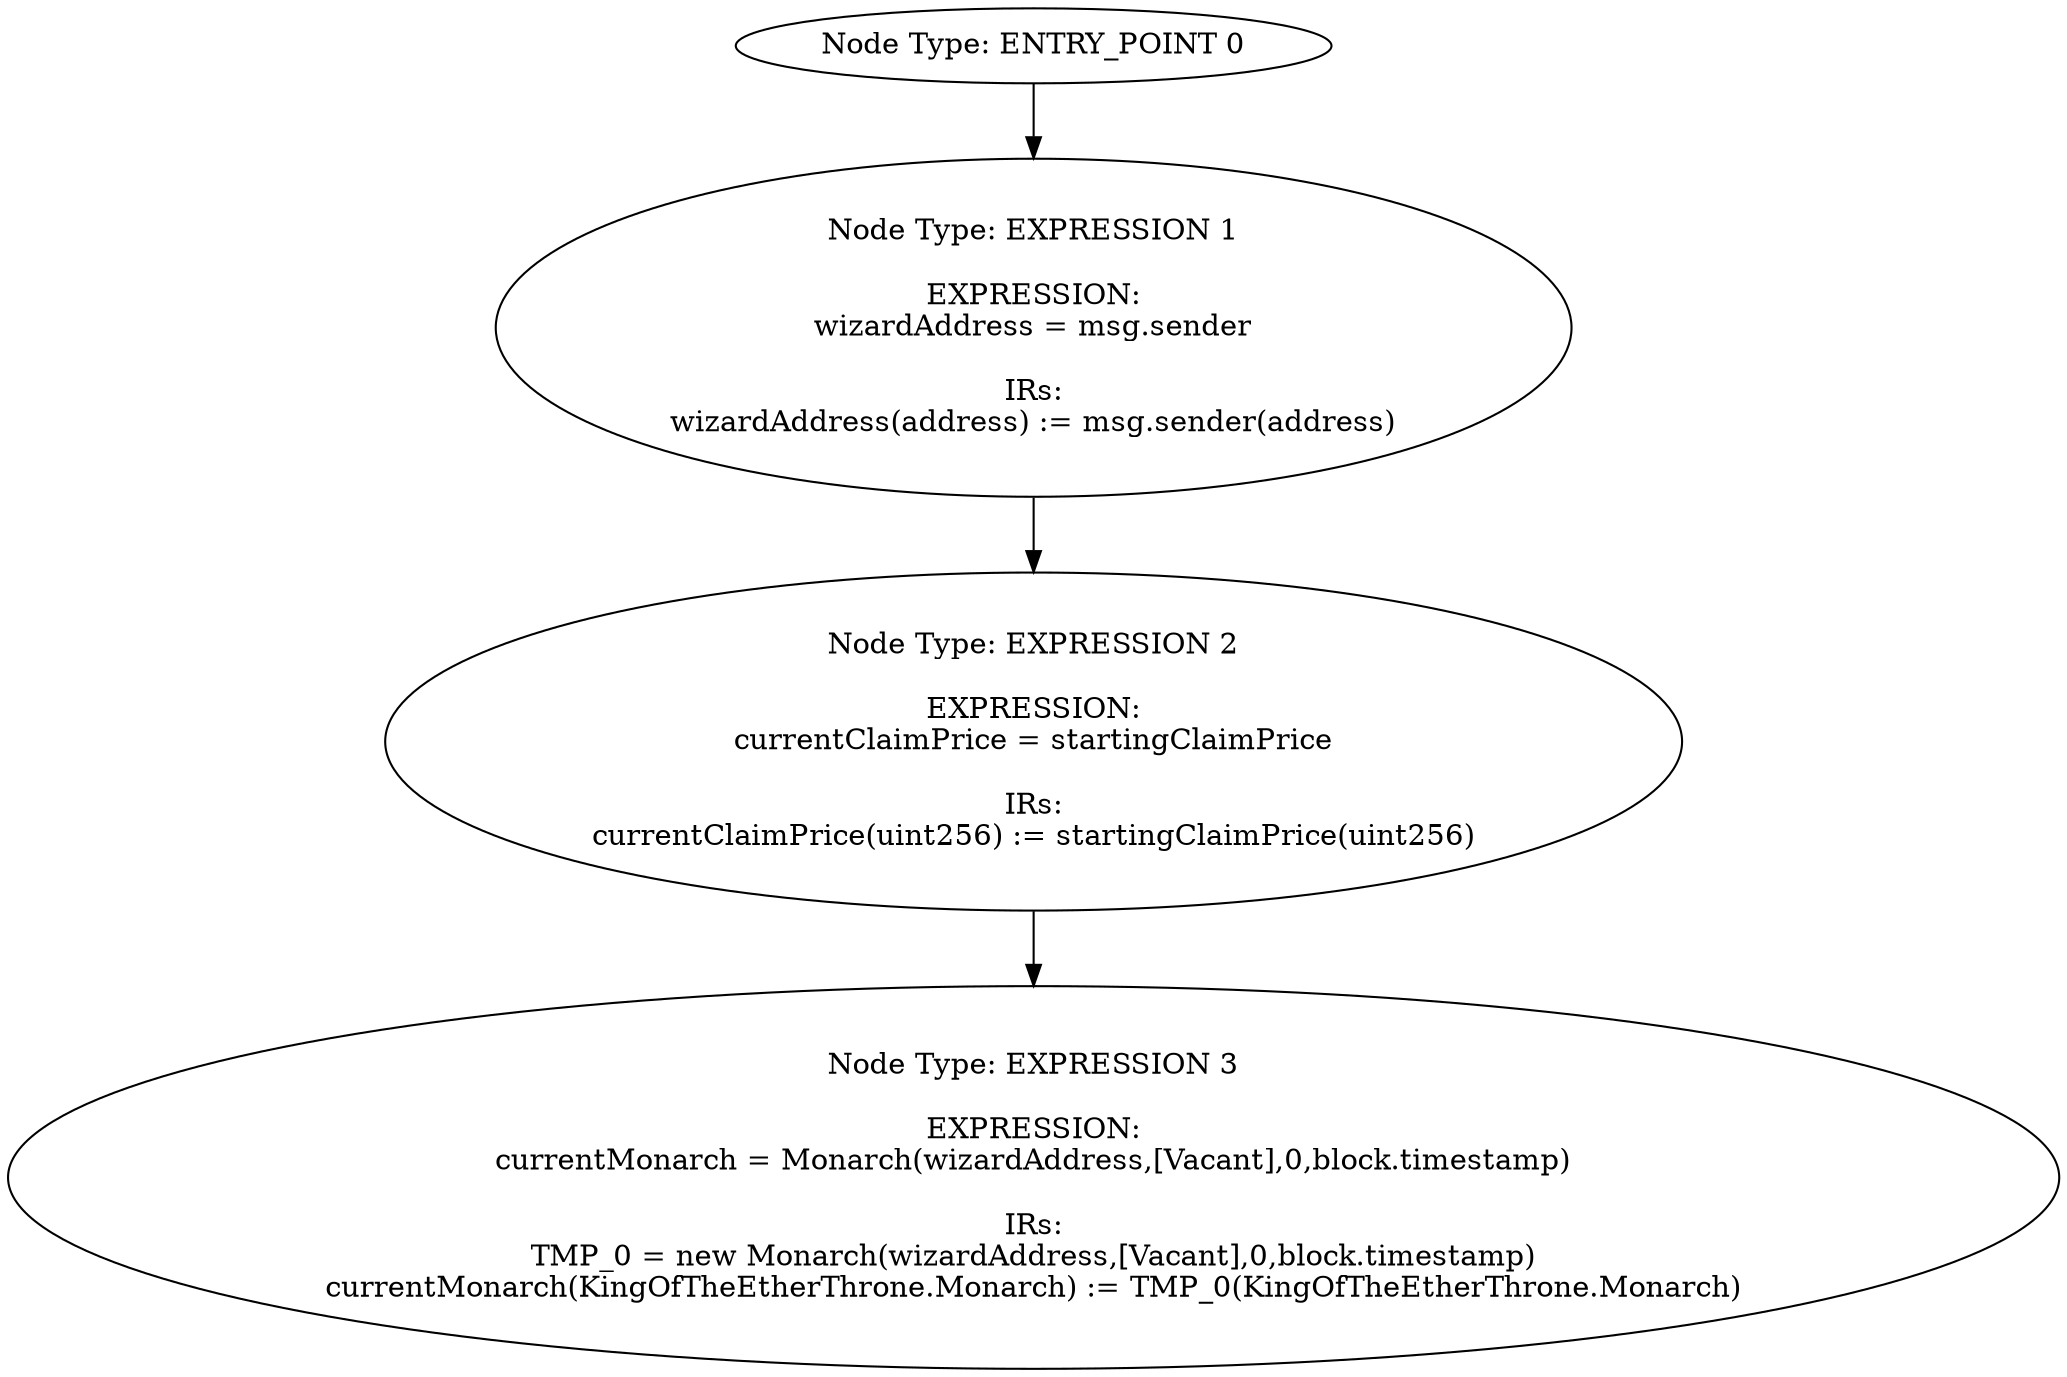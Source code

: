 digraph{
0[label="Node Type: ENTRY_POINT 0
"];
0->1;
1[label="Node Type: EXPRESSION 1

EXPRESSION:
wizardAddress = msg.sender

IRs:
wizardAddress(address) := msg.sender(address)"];
1->2;
2[label="Node Type: EXPRESSION 2

EXPRESSION:
currentClaimPrice = startingClaimPrice

IRs:
currentClaimPrice(uint256) := startingClaimPrice(uint256)"];
2->3;
3[label="Node Type: EXPRESSION 3

EXPRESSION:
currentMonarch = Monarch(wizardAddress,[Vacant],0,block.timestamp)

IRs:
TMP_0 = new Monarch(wizardAddress,[Vacant],0,block.timestamp)
currentMonarch(KingOfTheEtherThrone.Monarch) := TMP_0(KingOfTheEtherThrone.Monarch)"];
}
